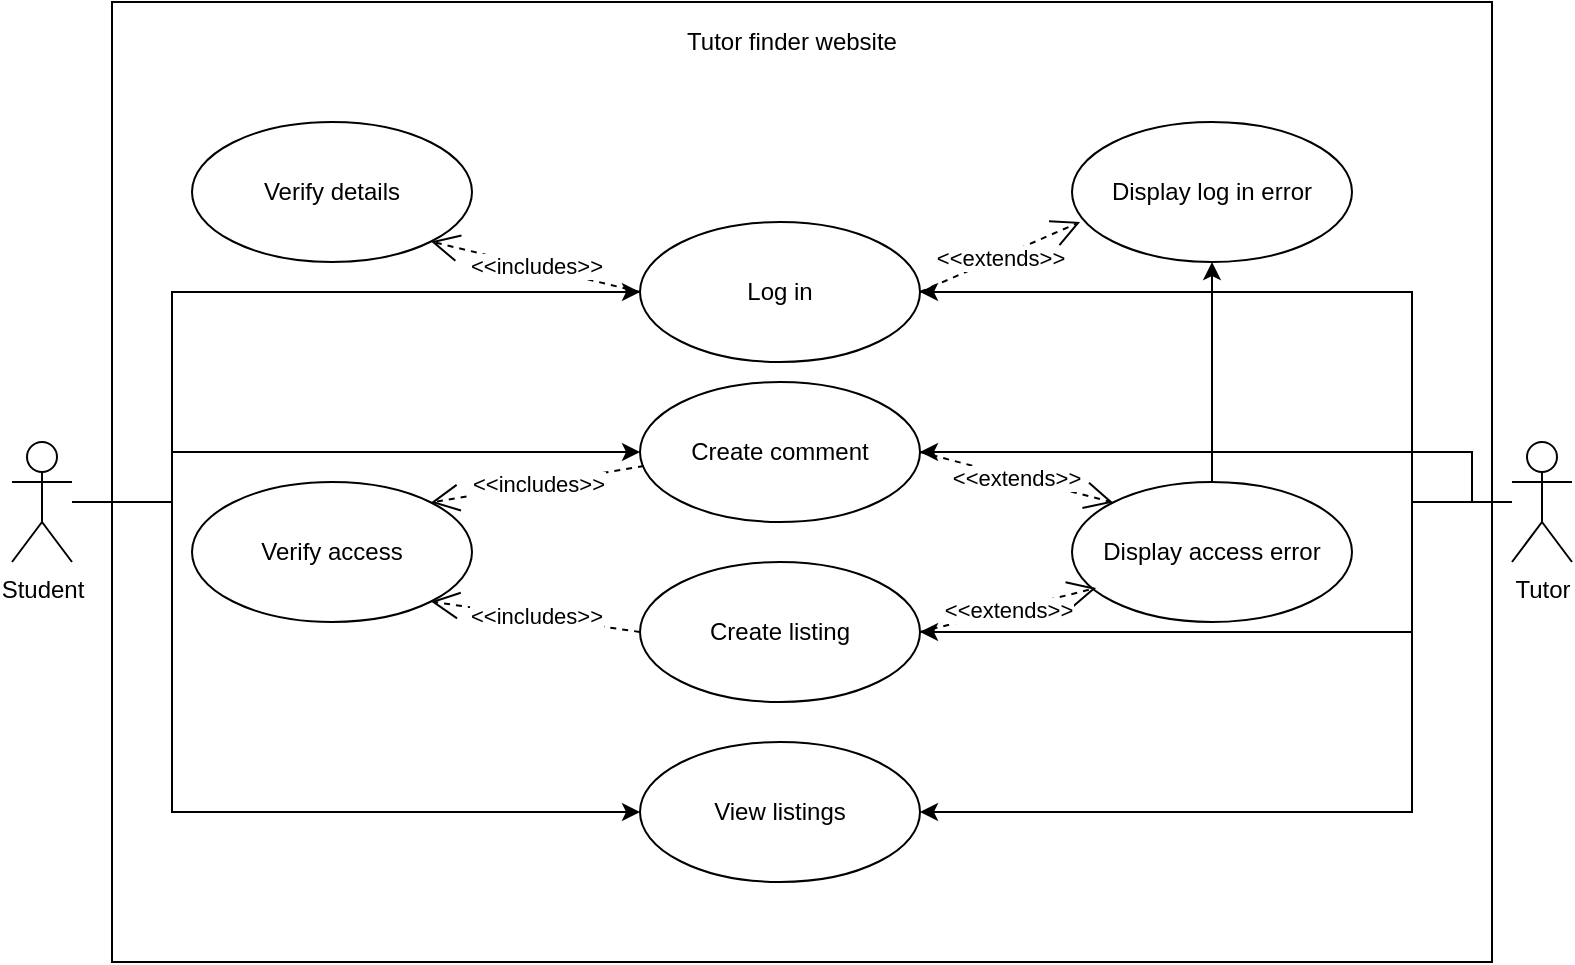 <mxfile version="13.10.2" type="github">
  <diagram id="MjqplnApvSK7-drMjaEl" name="Page-1">
    <mxGraphModel dx="1749" dy="998" grid="1" gridSize="10" guides="1" tooltips="1" connect="1" arrows="1" fold="1" page="1" pageScale="1" pageWidth="827" pageHeight="1169" math="0" shadow="0">
      <root>
        <mxCell id="0" />
        <mxCell id="1" parent="0" />
        <mxCell id="2D6x35aXCJSaVkkbu39R-9" value="" style="html=1;" vertex="1" parent="1">
          <mxGeometry x="80" y="40" width="690" height="480" as="geometry" />
        </mxCell>
        <mxCell id="2D6x35aXCJSaVkkbu39R-33" style="edgeStyle=orthogonalEdgeStyle;rounded=0;orthogonalLoop=1;jettySize=auto;html=1;entryX=0;entryY=0.5;entryDx=0;entryDy=0;" edge="1" parent="1" source="2D6x35aXCJSaVkkbu39R-1" target="2D6x35aXCJSaVkkbu39R-8">
          <mxGeometry relative="1" as="geometry">
            <Array as="points">
              <mxPoint x="110" y="290" />
              <mxPoint x="110" y="185" />
            </Array>
          </mxGeometry>
        </mxCell>
        <mxCell id="2D6x35aXCJSaVkkbu39R-34" style="edgeStyle=orthogonalEdgeStyle;rounded=0;orthogonalLoop=1;jettySize=auto;html=1;entryX=0;entryY=0.5;entryDx=0;entryDy=0;" edge="1" parent="1" source="2D6x35aXCJSaVkkbu39R-1" target="2D6x35aXCJSaVkkbu39R-12">
          <mxGeometry relative="1" as="geometry">
            <Array as="points">
              <mxPoint x="110" y="290" />
              <mxPoint x="110" y="265" />
            </Array>
          </mxGeometry>
        </mxCell>
        <mxCell id="2D6x35aXCJSaVkkbu39R-35" style="edgeStyle=orthogonalEdgeStyle;rounded=0;orthogonalLoop=1;jettySize=auto;html=1;entryX=0;entryY=0.5;entryDx=0;entryDy=0;" edge="1" parent="1" source="2D6x35aXCJSaVkkbu39R-1" target="2D6x35aXCJSaVkkbu39R-26">
          <mxGeometry relative="1" as="geometry">
            <Array as="points">
              <mxPoint x="110" y="290" />
              <mxPoint x="110" y="445" />
            </Array>
          </mxGeometry>
        </mxCell>
        <mxCell id="2D6x35aXCJSaVkkbu39R-1" value="Student" style="shape=umlActor;verticalLabelPosition=bottom;verticalAlign=top;html=1;" vertex="1" parent="1">
          <mxGeometry x="30" y="260" width="30" height="60" as="geometry" />
        </mxCell>
        <mxCell id="2D6x35aXCJSaVkkbu39R-29" style="edgeStyle=orthogonalEdgeStyle;rounded=0;orthogonalLoop=1;jettySize=auto;html=1;entryX=1;entryY=0.5;entryDx=0;entryDy=0;" edge="1" parent="1" source="2D6x35aXCJSaVkkbu39R-5" target="2D6x35aXCJSaVkkbu39R-8">
          <mxGeometry relative="1" as="geometry">
            <Array as="points">
              <mxPoint x="730" y="290" />
              <mxPoint x="730" y="185" />
            </Array>
          </mxGeometry>
        </mxCell>
        <mxCell id="2D6x35aXCJSaVkkbu39R-30" style="edgeStyle=orthogonalEdgeStyle;rounded=0;orthogonalLoop=1;jettySize=auto;html=1;entryX=1;entryY=0.5;entryDx=0;entryDy=0;" edge="1" parent="1" source="2D6x35aXCJSaVkkbu39R-5" target="2D6x35aXCJSaVkkbu39R-13">
          <mxGeometry relative="1" as="geometry">
            <Array as="points">
              <mxPoint x="730" y="290" />
              <mxPoint x="730" y="355" />
            </Array>
          </mxGeometry>
        </mxCell>
        <mxCell id="2D6x35aXCJSaVkkbu39R-31" style="edgeStyle=orthogonalEdgeStyle;rounded=0;orthogonalLoop=1;jettySize=auto;html=1;entryX=1;entryY=0.5;entryDx=0;entryDy=0;" edge="1" parent="1" source="2D6x35aXCJSaVkkbu39R-5" target="2D6x35aXCJSaVkkbu39R-26">
          <mxGeometry relative="1" as="geometry">
            <Array as="points">
              <mxPoint x="730" y="290" />
              <mxPoint x="730" y="445" />
            </Array>
          </mxGeometry>
        </mxCell>
        <mxCell id="2D6x35aXCJSaVkkbu39R-37" style="edgeStyle=orthogonalEdgeStyle;rounded=0;orthogonalLoop=1;jettySize=auto;html=1;entryX=1;entryY=0.5;entryDx=0;entryDy=0;" edge="1" parent="1" target="2D6x35aXCJSaVkkbu39R-12">
          <mxGeometry relative="1" as="geometry">
            <mxPoint x="780" y="290" as="sourcePoint" />
            <Array as="points">
              <mxPoint x="760" y="290" />
              <mxPoint x="760" y="265" />
            </Array>
          </mxGeometry>
        </mxCell>
        <mxCell id="2D6x35aXCJSaVkkbu39R-5" value="Tutor" style="shape=umlActor;verticalLabelPosition=bottom;verticalAlign=top;html=1;" vertex="1" parent="1">
          <mxGeometry x="780" y="260" width="30" height="60" as="geometry" />
        </mxCell>
        <mxCell id="2D6x35aXCJSaVkkbu39R-8" value="Log in" style="ellipse;whiteSpace=wrap;html=1;" vertex="1" parent="1">
          <mxGeometry x="344" y="150" width="140" height="70" as="geometry" />
        </mxCell>
        <mxCell id="2D6x35aXCJSaVkkbu39R-11" value="Tutor finder website" style="text;html=1;strokeColor=none;fillColor=none;align=center;verticalAlign=middle;whiteSpace=wrap;rounded=0;" vertex="1" parent="1">
          <mxGeometry x="355" y="50" width="130" height="20" as="geometry" />
        </mxCell>
        <mxCell id="2D6x35aXCJSaVkkbu39R-12" value="Create comment" style="ellipse;whiteSpace=wrap;html=1;" vertex="1" parent="1">
          <mxGeometry x="344" y="230" width="140" height="70" as="geometry" />
        </mxCell>
        <mxCell id="2D6x35aXCJSaVkkbu39R-13" value="Create listing" style="ellipse;whiteSpace=wrap;html=1;" vertex="1" parent="1">
          <mxGeometry x="344" y="320" width="140" height="70" as="geometry" />
        </mxCell>
        <mxCell id="2D6x35aXCJSaVkkbu39R-15" value="Verify details" style="ellipse;whiteSpace=wrap;html=1;" vertex="1" parent="1">
          <mxGeometry x="120" y="100" width="140" height="70" as="geometry" />
        </mxCell>
        <mxCell id="2D6x35aXCJSaVkkbu39R-16" value="Display log in error" style="ellipse;whiteSpace=wrap;html=1;" vertex="1" parent="1">
          <mxGeometry x="560" y="100" width="140" height="70" as="geometry" />
        </mxCell>
        <mxCell id="2D6x35aXCJSaVkkbu39R-17" value="&amp;lt;&amp;lt;includes&amp;gt;&amp;gt;" style="endArrow=open;endSize=12;dashed=1;html=1;exitX=0;exitY=0.5;exitDx=0;exitDy=0;entryX=1;entryY=1;entryDx=0;entryDy=0;" edge="1" parent="1" source="2D6x35aXCJSaVkkbu39R-8" target="2D6x35aXCJSaVkkbu39R-15">
          <mxGeometry width="160" relative="1" as="geometry">
            <mxPoint x="290" y="130" as="sourcePoint" />
            <mxPoint x="450" y="130" as="targetPoint" />
          </mxGeometry>
        </mxCell>
        <mxCell id="2D6x35aXCJSaVkkbu39R-18" value="&amp;lt;&amp;lt;extends&amp;gt;&amp;gt;" style="endArrow=open;endSize=12;dashed=1;html=1;entryX=0.029;entryY=0.714;entryDx=0;entryDy=0;exitX=1;exitY=0.5;exitDx=0;exitDy=0;entryPerimeter=0;" edge="1" parent="1" source="2D6x35aXCJSaVkkbu39R-8" target="2D6x35aXCJSaVkkbu39R-16">
          <mxGeometry width="160" relative="1" as="geometry">
            <mxPoint x="292.02" y="140.02" as="sourcePoint" />
            <mxPoint x="390" y="125" as="targetPoint" />
          </mxGeometry>
        </mxCell>
        <mxCell id="2D6x35aXCJSaVkkbu39R-32" value="" style="edgeStyle=orthogonalEdgeStyle;rounded=0;orthogonalLoop=1;jettySize=auto;html=1;" edge="1" parent="1" source="2D6x35aXCJSaVkkbu39R-20" target="2D6x35aXCJSaVkkbu39R-16">
          <mxGeometry relative="1" as="geometry" />
        </mxCell>
        <mxCell id="2D6x35aXCJSaVkkbu39R-20" value="Display access error" style="ellipse;whiteSpace=wrap;html=1;" vertex="1" parent="1">
          <mxGeometry x="560" y="280" width="140" height="70" as="geometry" />
        </mxCell>
        <mxCell id="2D6x35aXCJSaVkkbu39R-21" value="Verify access" style="ellipse;whiteSpace=wrap;html=1;" vertex="1" parent="1">
          <mxGeometry x="120" y="280" width="140" height="70" as="geometry" />
        </mxCell>
        <mxCell id="2D6x35aXCJSaVkkbu39R-22" value="&amp;lt;&amp;lt;includes&amp;gt;&amp;gt;" style="endArrow=open;endSize=12;dashed=1;html=1;exitX=0.014;exitY=0.6;exitDx=0;exitDy=0;exitPerimeter=0;entryX=1;entryY=0;entryDx=0;entryDy=0;" edge="1" parent="1" source="2D6x35aXCJSaVkkbu39R-12" target="2D6x35aXCJSaVkkbu39R-21">
          <mxGeometry width="160" relative="1" as="geometry">
            <mxPoint x="362.96" y="173.02" as="sourcePoint" />
            <mxPoint x="239.497" y="149.749" as="targetPoint" />
          </mxGeometry>
        </mxCell>
        <mxCell id="2D6x35aXCJSaVkkbu39R-23" value="&amp;lt;&amp;lt;includes&amp;gt;&amp;gt;" style="endArrow=open;endSize=12;dashed=1;html=1;exitX=0;exitY=0.5;exitDx=0;exitDy=0;entryX=1;entryY=1;entryDx=0;entryDy=0;" edge="1" parent="1" source="2D6x35aXCJSaVkkbu39R-13" target="2D6x35aXCJSaVkkbu39R-21">
          <mxGeometry width="160" relative="1" as="geometry">
            <mxPoint x="372.96" y="183.02" as="sourcePoint" />
            <mxPoint x="249.497" y="159.749" as="targetPoint" />
          </mxGeometry>
        </mxCell>
        <mxCell id="2D6x35aXCJSaVkkbu39R-24" value="&amp;lt;&amp;lt;extends&amp;gt;&amp;gt;" style="endArrow=open;endSize=12;dashed=1;html=1;entryX=0;entryY=0;entryDx=0;entryDy=0;exitX=1;exitY=0.5;exitDx=0;exitDy=0;" edge="1" parent="1" source="2D6x35aXCJSaVkkbu39R-12" target="2D6x35aXCJSaVkkbu39R-20">
          <mxGeometry width="160" relative="1" as="geometry">
            <mxPoint x="473.497" y="170.251" as="sourcePoint" />
            <mxPoint x="550" y="135" as="targetPoint" />
          </mxGeometry>
        </mxCell>
        <mxCell id="2D6x35aXCJSaVkkbu39R-25" value="&amp;lt;&amp;lt;extends&amp;gt;&amp;gt;" style="endArrow=open;endSize=12;dashed=1;html=1;entryX=0.086;entryY=0.757;entryDx=0;entryDy=0;exitX=1;exitY=0.5;exitDx=0;exitDy=0;entryPerimeter=0;" edge="1" parent="1" source="2D6x35aXCJSaVkkbu39R-13" target="2D6x35aXCJSaVkkbu39R-20">
          <mxGeometry width="160" relative="1" as="geometry">
            <mxPoint x="483.497" y="180.251" as="sourcePoint" />
            <mxPoint x="560" y="145" as="targetPoint" />
          </mxGeometry>
        </mxCell>
        <mxCell id="2D6x35aXCJSaVkkbu39R-26" value="View listings" style="ellipse;whiteSpace=wrap;html=1;" vertex="1" parent="1">
          <mxGeometry x="344" y="410" width="140" height="70" as="geometry" />
        </mxCell>
      </root>
    </mxGraphModel>
  </diagram>
</mxfile>
